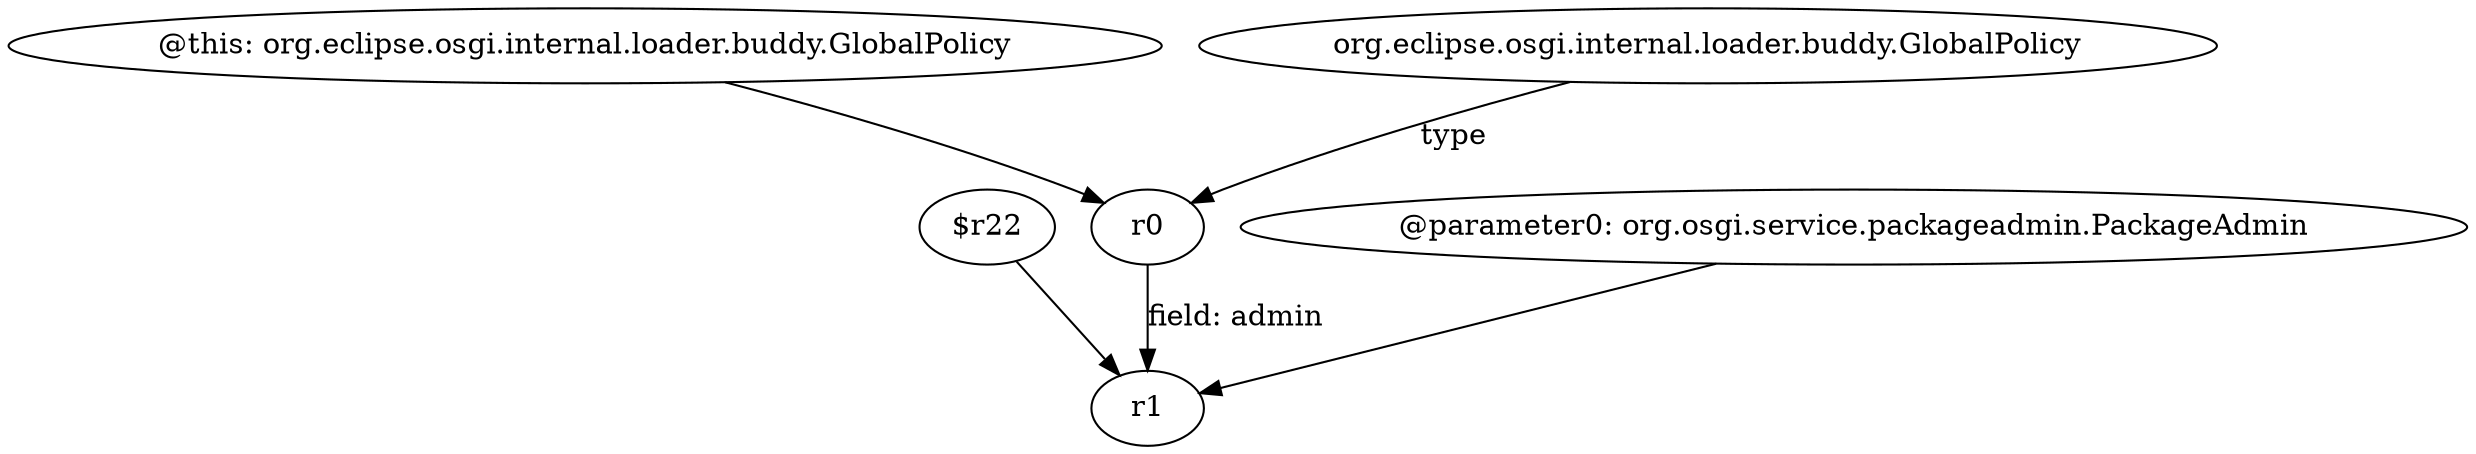 digraph g {
0[label="$r22"]
1[label="r1"]
0->1[label=""]
2[label="@this: org.eclipse.osgi.internal.loader.buddy.GlobalPolicy"]
3[label="r0"]
2->3[label=""]
4[label="@parameter0: org.osgi.service.packageadmin.PackageAdmin"]
4->1[label=""]
5[label="org.eclipse.osgi.internal.loader.buddy.GlobalPolicy"]
5->3[label="type"]
3->1[label="field: admin"]
}